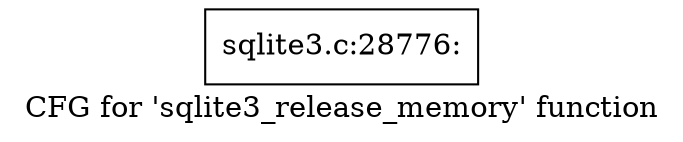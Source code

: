 digraph "CFG for 'sqlite3_release_memory' function" {
	label="CFG for 'sqlite3_release_memory' function";

	Node0x55c0f504cfb0 [shape=record,label="{sqlite3.c:28776:}"];
}
